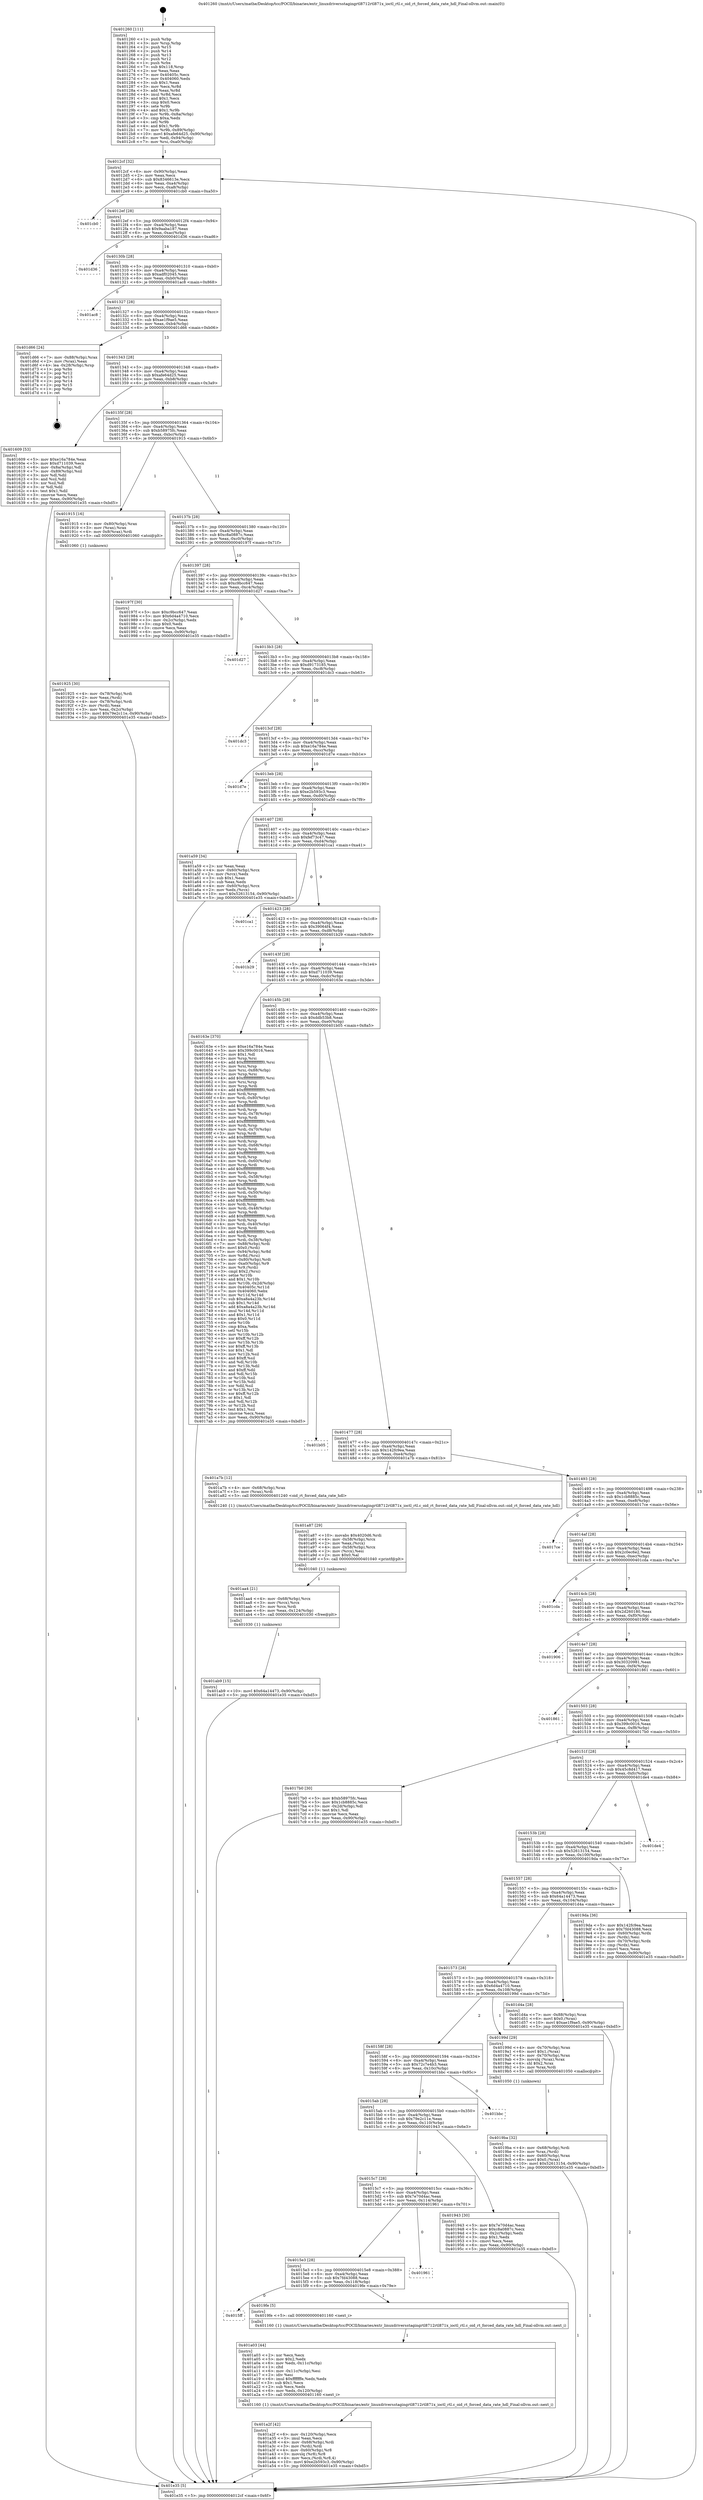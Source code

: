 digraph "0x401260" {
  label = "0x401260 (/mnt/c/Users/mathe/Desktop/tcc/POCII/binaries/extr_linuxdriversstagingrtl8712rtl871x_ioctl_rtl.c_oid_rt_forced_data_rate_hdl_Final-ollvm.out::main(0))"
  labelloc = "t"
  node[shape=record]

  Entry [label="",width=0.3,height=0.3,shape=circle,fillcolor=black,style=filled]
  "0x4012cf" [label="{
     0x4012cf [32]\l
     | [instrs]\l
     &nbsp;&nbsp;0x4012cf \<+6\>: mov -0x90(%rbp),%eax\l
     &nbsp;&nbsp;0x4012d5 \<+2\>: mov %eax,%ecx\l
     &nbsp;&nbsp;0x4012d7 \<+6\>: sub $0x8346613e,%ecx\l
     &nbsp;&nbsp;0x4012dd \<+6\>: mov %eax,-0xa4(%rbp)\l
     &nbsp;&nbsp;0x4012e3 \<+6\>: mov %ecx,-0xa8(%rbp)\l
     &nbsp;&nbsp;0x4012e9 \<+6\>: je 0000000000401cb0 \<main+0xa50\>\l
  }"]
  "0x401cb0" [label="{
     0x401cb0\l
  }", style=dashed]
  "0x4012ef" [label="{
     0x4012ef [28]\l
     | [instrs]\l
     &nbsp;&nbsp;0x4012ef \<+5\>: jmp 00000000004012f4 \<main+0x94\>\l
     &nbsp;&nbsp;0x4012f4 \<+6\>: mov -0xa4(%rbp),%eax\l
     &nbsp;&nbsp;0x4012fa \<+5\>: sub $0x9aaba187,%eax\l
     &nbsp;&nbsp;0x4012ff \<+6\>: mov %eax,-0xac(%rbp)\l
     &nbsp;&nbsp;0x401305 \<+6\>: je 0000000000401d36 \<main+0xad6\>\l
  }"]
  Exit [label="",width=0.3,height=0.3,shape=circle,fillcolor=black,style=filled,peripheries=2]
  "0x401d36" [label="{
     0x401d36\l
  }", style=dashed]
  "0x40130b" [label="{
     0x40130b [28]\l
     | [instrs]\l
     &nbsp;&nbsp;0x40130b \<+5\>: jmp 0000000000401310 \<main+0xb0\>\l
     &nbsp;&nbsp;0x401310 \<+6\>: mov -0xa4(%rbp),%eax\l
     &nbsp;&nbsp;0x401316 \<+5\>: sub $0xadf02045,%eax\l
     &nbsp;&nbsp;0x40131b \<+6\>: mov %eax,-0xb0(%rbp)\l
     &nbsp;&nbsp;0x401321 \<+6\>: je 0000000000401ac8 \<main+0x868\>\l
  }"]
  "0x401ab9" [label="{
     0x401ab9 [15]\l
     | [instrs]\l
     &nbsp;&nbsp;0x401ab9 \<+10\>: movl $0x64a14473,-0x90(%rbp)\l
     &nbsp;&nbsp;0x401ac3 \<+5\>: jmp 0000000000401e35 \<main+0xbd5\>\l
  }"]
  "0x401ac8" [label="{
     0x401ac8\l
  }", style=dashed]
  "0x401327" [label="{
     0x401327 [28]\l
     | [instrs]\l
     &nbsp;&nbsp;0x401327 \<+5\>: jmp 000000000040132c \<main+0xcc\>\l
     &nbsp;&nbsp;0x40132c \<+6\>: mov -0xa4(%rbp),%eax\l
     &nbsp;&nbsp;0x401332 \<+5\>: sub $0xae1f9ae5,%eax\l
     &nbsp;&nbsp;0x401337 \<+6\>: mov %eax,-0xb4(%rbp)\l
     &nbsp;&nbsp;0x40133d \<+6\>: je 0000000000401d66 \<main+0xb06\>\l
  }"]
  "0x401aa4" [label="{
     0x401aa4 [21]\l
     | [instrs]\l
     &nbsp;&nbsp;0x401aa4 \<+4\>: mov -0x68(%rbp),%rcx\l
     &nbsp;&nbsp;0x401aa8 \<+3\>: mov (%rcx),%rcx\l
     &nbsp;&nbsp;0x401aab \<+3\>: mov %rcx,%rdi\l
     &nbsp;&nbsp;0x401aae \<+6\>: mov %eax,-0x124(%rbp)\l
     &nbsp;&nbsp;0x401ab4 \<+5\>: call 0000000000401030 \<free@plt\>\l
     | [calls]\l
     &nbsp;&nbsp;0x401030 \{1\} (unknown)\l
  }"]
  "0x401d66" [label="{
     0x401d66 [24]\l
     | [instrs]\l
     &nbsp;&nbsp;0x401d66 \<+7\>: mov -0x88(%rbp),%rax\l
     &nbsp;&nbsp;0x401d6d \<+2\>: mov (%rax),%eax\l
     &nbsp;&nbsp;0x401d6f \<+4\>: lea -0x28(%rbp),%rsp\l
     &nbsp;&nbsp;0x401d73 \<+1\>: pop %rbx\l
     &nbsp;&nbsp;0x401d74 \<+2\>: pop %r12\l
     &nbsp;&nbsp;0x401d76 \<+2\>: pop %r13\l
     &nbsp;&nbsp;0x401d78 \<+2\>: pop %r14\l
     &nbsp;&nbsp;0x401d7a \<+2\>: pop %r15\l
     &nbsp;&nbsp;0x401d7c \<+1\>: pop %rbp\l
     &nbsp;&nbsp;0x401d7d \<+1\>: ret\l
  }"]
  "0x401343" [label="{
     0x401343 [28]\l
     | [instrs]\l
     &nbsp;&nbsp;0x401343 \<+5\>: jmp 0000000000401348 \<main+0xe8\>\l
     &nbsp;&nbsp;0x401348 \<+6\>: mov -0xa4(%rbp),%eax\l
     &nbsp;&nbsp;0x40134e \<+5\>: sub $0xafe64d25,%eax\l
     &nbsp;&nbsp;0x401353 \<+6\>: mov %eax,-0xb8(%rbp)\l
     &nbsp;&nbsp;0x401359 \<+6\>: je 0000000000401609 \<main+0x3a9\>\l
  }"]
  "0x401a87" [label="{
     0x401a87 [29]\l
     | [instrs]\l
     &nbsp;&nbsp;0x401a87 \<+10\>: movabs $0x4020d6,%rdi\l
     &nbsp;&nbsp;0x401a91 \<+4\>: mov -0x58(%rbp),%rcx\l
     &nbsp;&nbsp;0x401a95 \<+2\>: mov %eax,(%rcx)\l
     &nbsp;&nbsp;0x401a97 \<+4\>: mov -0x58(%rbp),%rcx\l
     &nbsp;&nbsp;0x401a9b \<+2\>: mov (%rcx),%esi\l
     &nbsp;&nbsp;0x401a9d \<+2\>: mov $0x0,%al\l
     &nbsp;&nbsp;0x401a9f \<+5\>: call 0000000000401040 \<printf@plt\>\l
     | [calls]\l
     &nbsp;&nbsp;0x401040 \{1\} (unknown)\l
  }"]
  "0x401609" [label="{
     0x401609 [53]\l
     | [instrs]\l
     &nbsp;&nbsp;0x401609 \<+5\>: mov $0xe16a784e,%eax\l
     &nbsp;&nbsp;0x40160e \<+5\>: mov $0xd711039,%ecx\l
     &nbsp;&nbsp;0x401613 \<+6\>: mov -0x8a(%rbp),%dl\l
     &nbsp;&nbsp;0x401619 \<+7\>: mov -0x89(%rbp),%sil\l
     &nbsp;&nbsp;0x401620 \<+3\>: mov %dl,%dil\l
     &nbsp;&nbsp;0x401623 \<+3\>: and %sil,%dil\l
     &nbsp;&nbsp;0x401626 \<+3\>: xor %sil,%dl\l
     &nbsp;&nbsp;0x401629 \<+3\>: or %dl,%dil\l
     &nbsp;&nbsp;0x40162c \<+4\>: test $0x1,%dil\l
     &nbsp;&nbsp;0x401630 \<+3\>: cmovne %ecx,%eax\l
     &nbsp;&nbsp;0x401633 \<+6\>: mov %eax,-0x90(%rbp)\l
     &nbsp;&nbsp;0x401639 \<+5\>: jmp 0000000000401e35 \<main+0xbd5\>\l
  }"]
  "0x40135f" [label="{
     0x40135f [28]\l
     | [instrs]\l
     &nbsp;&nbsp;0x40135f \<+5\>: jmp 0000000000401364 \<main+0x104\>\l
     &nbsp;&nbsp;0x401364 \<+6\>: mov -0xa4(%rbp),%eax\l
     &nbsp;&nbsp;0x40136a \<+5\>: sub $0xb58975fc,%eax\l
     &nbsp;&nbsp;0x40136f \<+6\>: mov %eax,-0xbc(%rbp)\l
     &nbsp;&nbsp;0x401375 \<+6\>: je 0000000000401915 \<main+0x6b5\>\l
  }"]
  "0x401e35" [label="{
     0x401e35 [5]\l
     | [instrs]\l
     &nbsp;&nbsp;0x401e35 \<+5\>: jmp 00000000004012cf \<main+0x6f\>\l
  }"]
  "0x401260" [label="{
     0x401260 [111]\l
     | [instrs]\l
     &nbsp;&nbsp;0x401260 \<+1\>: push %rbp\l
     &nbsp;&nbsp;0x401261 \<+3\>: mov %rsp,%rbp\l
     &nbsp;&nbsp;0x401264 \<+2\>: push %r15\l
     &nbsp;&nbsp;0x401266 \<+2\>: push %r14\l
     &nbsp;&nbsp;0x401268 \<+2\>: push %r13\l
     &nbsp;&nbsp;0x40126a \<+2\>: push %r12\l
     &nbsp;&nbsp;0x40126c \<+1\>: push %rbx\l
     &nbsp;&nbsp;0x40126d \<+7\>: sub $0x118,%rsp\l
     &nbsp;&nbsp;0x401274 \<+2\>: xor %eax,%eax\l
     &nbsp;&nbsp;0x401276 \<+7\>: mov 0x40405c,%ecx\l
     &nbsp;&nbsp;0x40127d \<+7\>: mov 0x404060,%edx\l
     &nbsp;&nbsp;0x401284 \<+3\>: sub $0x1,%eax\l
     &nbsp;&nbsp;0x401287 \<+3\>: mov %ecx,%r8d\l
     &nbsp;&nbsp;0x40128a \<+3\>: add %eax,%r8d\l
     &nbsp;&nbsp;0x40128d \<+4\>: imul %r8d,%ecx\l
     &nbsp;&nbsp;0x401291 \<+3\>: and $0x1,%ecx\l
     &nbsp;&nbsp;0x401294 \<+3\>: cmp $0x0,%ecx\l
     &nbsp;&nbsp;0x401297 \<+4\>: sete %r9b\l
     &nbsp;&nbsp;0x40129b \<+4\>: and $0x1,%r9b\l
     &nbsp;&nbsp;0x40129f \<+7\>: mov %r9b,-0x8a(%rbp)\l
     &nbsp;&nbsp;0x4012a6 \<+3\>: cmp $0xa,%edx\l
     &nbsp;&nbsp;0x4012a9 \<+4\>: setl %r9b\l
     &nbsp;&nbsp;0x4012ad \<+4\>: and $0x1,%r9b\l
     &nbsp;&nbsp;0x4012b1 \<+7\>: mov %r9b,-0x89(%rbp)\l
     &nbsp;&nbsp;0x4012b8 \<+10\>: movl $0xafe64d25,-0x90(%rbp)\l
     &nbsp;&nbsp;0x4012c2 \<+6\>: mov %edi,-0x94(%rbp)\l
     &nbsp;&nbsp;0x4012c8 \<+7\>: mov %rsi,-0xa0(%rbp)\l
  }"]
  "0x401a2f" [label="{
     0x401a2f [42]\l
     | [instrs]\l
     &nbsp;&nbsp;0x401a2f \<+6\>: mov -0x120(%rbp),%ecx\l
     &nbsp;&nbsp;0x401a35 \<+3\>: imul %eax,%ecx\l
     &nbsp;&nbsp;0x401a38 \<+4\>: mov -0x68(%rbp),%rdi\l
     &nbsp;&nbsp;0x401a3c \<+3\>: mov (%rdi),%rdi\l
     &nbsp;&nbsp;0x401a3f \<+4\>: mov -0x60(%rbp),%r8\l
     &nbsp;&nbsp;0x401a43 \<+3\>: movslq (%r8),%r8\l
     &nbsp;&nbsp;0x401a46 \<+4\>: mov %ecx,(%rdi,%r8,4)\l
     &nbsp;&nbsp;0x401a4a \<+10\>: movl $0xe2b593c3,-0x90(%rbp)\l
     &nbsp;&nbsp;0x401a54 \<+5\>: jmp 0000000000401e35 \<main+0xbd5\>\l
  }"]
  "0x401915" [label="{
     0x401915 [16]\l
     | [instrs]\l
     &nbsp;&nbsp;0x401915 \<+4\>: mov -0x80(%rbp),%rax\l
     &nbsp;&nbsp;0x401919 \<+3\>: mov (%rax),%rax\l
     &nbsp;&nbsp;0x40191c \<+4\>: mov 0x8(%rax),%rdi\l
     &nbsp;&nbsp;0x401920 \<+5\>: call 0000000000401060 \<atoi@plt\>\l
     | [calls]\l
     &nbsp;&nbsp;0x401060 \{1\} (unknown)\l
  }"]
  "0x40137b" [label="{
     0x40137b [28]\l
     | [instrs]\l
     &nbsp;&nbsp;0x40137b \<+5\>: jmp 0000000000401380 \<main+0x120\>\l
     &nbsp;&nbsp;0x401380 \<+6\>: mov -0xa4(%rbp),%eax\l
     &nbsp;&nbsp;0x401386 \<+5\>: sub $0xc8a0887c,%eax\l
     &nbsp;&nbsp;0x40138b \<+6\>: mov %eax,-0xc0(%rbp)\l
     &nbsp;&nbsp;0x401391 \<+6\>: je 000000000040197f \<main+0x71f\>\l
  }"]
  "0x401a03" [label="{
     0x401a03 [44]\l
     | [instrs]\l
     &nbsp;&nbsp;0x401a03 \<+2\>: xor %ecx,%ecx\l
     &nbsp;&nbsp;0x401a05 \<+5\>: mov $0x2,%edx\l
     &nbsp;&nbsp;0x401a0a \<+6\>: mov %edx,-0x11c(%rbp)\l
     &nbsp;&nbsp;0x401a10 \<+1\>: cltd\l
     &nbsp;&nbsp;0x401a11 \<+6\>: mov -0x11c(%rbp),%esi\l
     &nbsp;&nbsp;0x401a17 \<+2\>: idiv %esi\l
     &nbsp;&nbsp;0x401a19 \<+6\>: imul $0xfffffffe,%edx,%edx\l
     &nbsp;&nbsp;0x401a1f \<+3\>: sub $0x1,%ecx\l
     &nbsp;&nbsp;0x401a22 \<+2\>: sub %ecx,%edx\l
     &nbsp;&nbsp;0x401a24 \<+6\>: mov %edx,-0x120(%rbp)\l
     &nbsp;&nbsp;0x401a2a \<+5\>: call 0000000000401160 \<next_i\>\l
     | [calls]\l
     &nbsp;&nbsp;0x401160 \{1\} (/mnt/c/Users/mathe/Desktop/tcc/POCII/binaries/extr_linuxdriversstagingrtl8712rtl871x_ioctl_rtl.c_oid_rt_forced_data_rate_hdl_Final-ollvm.out::next_i)\l
  }"]
  "0x40197f" [label="{
     0x40197f [30]\l
     | [instrs]\l
     &nbsp;&nbsp;0x40197f \<+5\>: mov $0xc9bcc647,%eax\l
     &nbsp;&nbsp;0x401984 \<+5\>: mov $0x6d4a4710,%ecx\l
     &nbsp;&nbsp;0x401989 \<+3\>: mov -0x2c(%rbp),%edx\l
     &nbsp;&nbsp;0x40198c \<+3\>: cmp $0x0,%edx\l
     &nbsp;&nbsp;0x40198f \<+3\>: cmove %ecx,%eax\l
     &nbsp;&nbsp;0x401992 \<+6\>: mov %eax,-0x90(%rbp)\l
     &nbsp;&nbsp;0x401998 \<+5\>: jmp 0000000000401e35 \<main+0xbd5\>\l
  }"]
  "0x401397" [label="{
     0x401397 [28]\l
     | [instrs]\l
     &nbsp;&nbsp;0x401397 \<+5\>: jmp 000000000040139c \<main+0x13c\>\l
     &nbsp;&nbsp;0x40139c \<+6\>: mov -0xa4(%rbp),%eax\l
     &nbsp;&nbsp;0x4013a2 \<+5\>: sub $0xc9bcc647,%eax\l
     &nbsp;&nbsp;0x4013a7 \<+6\>: mov %eax,-0xc4(%rbp)\l
     &nbsp;&nbsp;0x4013ad \<+6\>: je 0000000000401d27 \<main+0xac7\>\l
  }"]
  "0x4015ff" [label="{
     0x4015ff\l
  }", style=dashed]
  "0x401d27" [label="{
     0x401d27\l
  }", style=dashed]
  "0x4013b3" [label="{
     0x4013b3 [28]\l
     | [instrs]\l
     &nbsp;&nbsp;0x4013b3 \<+5\>: jmp 00000000004013b8 \<main+0x158\>\l
     &nbsp;&nbsp;0x4013b8 \<+6\>: mov -0xa4(%rbp),%eax\l
     &nbsp;&nbsp;0x4013be \<+5\>: sub $0xd9173185,%eax\l
     &nbsp;&nbsp;0x4013c3 \<+6\>: mov %eax,-0xc8(%rbp)\l
     &nbsp;&nbsp;0x4013c9 \<+6\>: je 0000000000401dc3 \<main+0xb63\>\l
  }"]
  "0x4019fe" [label="{
     0x4019fe [5]\l
     | [instrs]\l
     &nbsp;&nbsp;0x4019fe \<+5\>: call 0000000000401160 \<next_i\>\l
     | [calls]\l
     &nbsp;&nbsp;0x401160 \{1\} (/mnt/c/Users/mathe/Desktop/tcc/POCII/binaries/extr_linuxdriversstagingrtl8712rtl871x_ioctl_rtl.c_oid_rt_forced_data_rate_hdl_Final-ollvm.out::next_i)\l
  }"]
  "0x401dc3" [label="{
     0x401dc3\l
  }", style=dashed]
  "0x4013cf" [label="{
     0x4013cf [28]\l
     | [instrs]\l
     &nbsp;&nbsp;0x4013cf \<+5\>: jmp 00000000004013d4 \<main+0x174\>\l
     &nbsp;&nbsp;0x4013d4 \<+6\>: mov -0xa4(%rbp),%eax\l
     &nbsp;&nbsp;0x4013da \<+5\>: sub $0xe16a784e,%eax\l
     &nbsp;&nbsp;0x4013df \<+6\>: mov %eax,-0xcc(%rbp)\l
     &nbsp;&nbsp;0x4013e5 \<+6\>: je 0000000000401d7e \<main+0xb1e\>\l
  }"]
  "0x4015e3" [label="{
     0x4015e3 [28]\l
     | [instrs]\l
     &nbsp;&nbsp;0x4015e3 \<+5\>: jmp 00000000004015e8 \<main+0x388\>\l
     &nbsp;&nbsp;0x4015e8 \<+6\>: mov -0xa4(%rbp),%eax\l
     &nbsp;&nbsp;0x4015ee \<+5\>: sub $0x7fd43088,%eax\l
     &nbsp;&nbsp;0x4015f3 \<+6\>: mov %eax,-0x118(%rbp)\l
     &nbsp;&nbsp;0x4015f9 \<+6\>: je 00000000004019fe \<main+0x79e\>\l
  }"]
  "0x401d7e" [label="{
     0x401d7e\l
  }", style=dashed]
  "0x4013eb" [label="{
     0x4013eb [28]\l
     | [instrs]\l
     &nbsp;&nbsp;0x4013eb \<+5\>: jmp 00000000004013f0 \<main+0x190\>\l
     &nbsp;&nbsp;0x4013f0 \<+6\>: mov -0xa4(%rbp),%eax\l
     &nbsp;&nbsp;0x4013f6 \<+5\>: sub $0xe2b593c3,%eax\l
     &nbsp;&nbsp;0x4013fb \<+6\>: mov %eax,-0xd0(%rbp)\l
     &nbsp;&nbsp;0x401401 \<+6\>: je 0000000000401a59 \<main+0x7f9\>\l
  }"]
  "0x401961" [label="{
     0x401961\l
  }", style=dashed]
  "0x401a59" [label="{
     0x401a59 [34]\l
     | [instrs]\l
     &nbsp;&nbsp;0x401a59 \<+2\>: xor %eax,%eax\l
     &nbsp;&nbsp;0x401a5b \<+4\>: mov -0x60(%rbp),%rcx\l
     &nbsp;&nbsp;0x401a5f \<+2\>: mov (%rcx),%edx\l
     &nbsp;&nbsp;0x401a61 \<+3\>: sub $0x1,%eax\l
     &nbsp;&nbsp;0x401a64 \<+2\>: sub %eax,%edx\l
     &nbsp;&nbsp;0x401a66 \<+4\>: mov -0x60(%rbp),%rcx\l
     &nbsp;&nbsp;0x401a6a \<+2\>: mov %edx,(%rcx)\l
     &nbsp;&nbsp;0x401a6c \<+10\>: movl $0x52613154,-0x90(%rbp)\l
     &nbsp;&nbsp;0x401a76 \<+5\>: jmp 0000000000401e35 \<main+0xbd5\>\l
  }"]
  "0x401407" [label="{
     0x401407 [28]\l
     | [instrs]\l
     &nbsp;&nbsp;0x401407 \<+5\>: jmp 000000000040140c \<main+0x1ac\>\l
     &nbsp;&nbsp;0x40140c \<+6\>: mov -0xa4(%rbp),%eax\l
     &nbsp;&nbsp;0x401412 \<+5\>: sub $0xfef73c47,%eax\l
     &nbsp;&nbsp;0x401417 \<+6\>: mov %eax,-0xd4(%rbp)\l
     &nbsp;&nbsp;0x40141d \<+6\>: je 0000000000401ca1 \<main+0xa41\>\l
  }"]
  "0x4019ba" [label="{
     0x4019ba [32]\l
     | [instrs]\l
     &nbsp;&nbsp;0x4019ba \<+4\>: mov -0x68(%rbp),%rdi\l
     &nbsp;&nbsp;0x4019be \<+3\>: mov %rax,(%rdi)\l
     &nbsp;&nbsp;0x4019c1 \<+4\>: mov -0x60(%rbp),%rax\l
     &nbsp;&nbsp;0x4019c5 \<+6\>: movl $0x0,(%rax)\l
     &nbsp;&nbsp;0x4019cb \<+10\>: movl $0x52613154,-0x90(%rbp)\l
     &nbsp;&nbsp;0x4019d5 \<+5\>: jmp 0000000000401e35 \<main+0xbd5\>\l
  }"]
  "0x401ca1" [label="{
     0x401ca1\l
  }", style=dashed]
  "0x401423" [label="{
     0x401423 [28]\l
     | [instrs]\l
     &nbsp;&nbsp;0x401423 \<+5\>: jmp 0000000000401428 \<main+0x1c8\>\l
     &nbsp;&nbsp;0x401428 \<+6\>: mov -0xa4(%rbp),%eax\l
     &nbsp;&nbsp;0x40142e \<+5\>: sub $0x39064f4,%eax\l
     &nbsp;&nbsp;0x401433 \<+6\>: mov %eax,-0xd8(%rbp)\l
     &nbsp;&nbsp;0x401439 \<+6\>: je 0000000000401b29 \<main+0x8c9\>\l
  }"]
  "0x4015c7" [label="{
     0x4015c7 [28]\l
     | [instrs]\l
     &nbsp;&nbsp;0x4015c7 \<+5\>: jmp 00000000004015cc \<main+0x36c\>\l
     &nbsp;&nbsp;0x4015cc \<+6\>: mov -0xa4(%rbp),%eax\l
     &nbsp;&nbsp;0x4015d2 \<+5\>: sub $0x7e70d4ac,%eax\l
     &nbsp;&nbsp;0x4015d7 \<+6\>: mov %eax,-0x114(%rbp)\l
     &nbsp;&nbsp;0x4015dd \<+6\>: je 0000000000401961 \<main+0x701\>\l
  }"]
  "0x401b29" [label="{
     0x401b29\l
  }", style=dashed]
  "0x40143f" [label="{
     0x40143f [28]\l
     | [instrs]\l
     &nbsp;&nbsp;0x40143f \<+5\>: jmp 0000000000401444 \<main+0x1e4\>\l
     &nbsp;&nbsp;0x401444 \<+6\>: mov -0xa4(%rbp),%eax\l
     &nbsp;&nbsp;0x40144a \<+5\>: sub $0xd711039,%eax\l
     &nbsp;&nbsp;0x40144f \<+6\>: mov %eax,-0xdc(%rbp)\l
     &nbsp;&nbsp;0x401455 \<+6\>: je 000000000040163e \<main+0x3de\>\l
  }"]
  "0x401943" [label="{
     0x401943 [30]\l
     | [instrs]\l
     &nbsp;&nbsp;0x401943 \<+5\>: mov $0x7e70d4ac,%eax\l
     &nbsp;&nbsp;0x401948 \<+5\>: mov $0xc8a0887c,%ecx\l
     &nbsp;&nbsp;0x40194d \<+3\>: mov -0x2c(%rbp),%edx\l
     &nbsp;&nbsp;0x401950 \<+3\>: cmp $0x1,%edx\l
     &nbsp;&nbsp;0x401953 \<+3\>: cmovl %ecx,%eax\l
     &nbsp;&nbsp;0x401956 \<+6\>: mov %eax,-0x90(%rbp)\l
     &nbsp;&nbsp;0x40195c \<+5\>: jmp 0000000000401e35 \<main+0xbd5\>\l
  }"]
  "0x40163e" [label="{
     0x40163e [370]\l
     | [instrs]\l
     &nbsp;&nbsp;0x40163e \<+5\>: mov $0xe16a784e,%eax\l
     &nbsp;&nbsp;0x401643 \<+5\>: mov $0x399c0016,%ecx\l
     &nbsp;&nbsp;0x401648 \<+2\>: mov $0x1,%dl\l
     &nbsp;&nbsp;0x40164a \<+3\>: mov %rsp,%rsi\l
     &nbsp;&nbsp;0x40164d \<+4\>: add $0xfffffffffffffff0,%rsi\l
     &nbsp;&nbsp;0x401651 \<+3\>: mov %rsi,%rsp\l
     &nbsp;&nbsp;0x401654 \<+7\>: mov %rsi,-0x88(%rbp)\l
     &nbsp;&nbsp;0x40165b \<+3\>: mov %rsp,%rsi\l
     &nbsp;&nbsp;0x40165e \<+4\>: add $0xfffffffffffffff0,%rsi\l
     &nbsp;&nbsp;0x401662 \<+3\>: mov %rsi,%rsp\l
     &nbsp;&nbsp;0x401665 \<+3\>: mov %rsp,%rdi\l
     &nbsp;&nbsp;0x401668 \<+4\>: add $0xfffffffffffffff0,%rdi\l
     &nbsp;&nbsp;0x40166c \<+3\>: mov %rdi,%rsp\l
     &nbsp;&nbsp;0x40166f \<+4\>: mov %rdi,-0x80(%rbp)\l
     &nbsp;&nbsp;0x401673 \<+3\>: mov %rsp,%rdi\l
     &nbsp;&nbsp;0x401676 \<+4\>: add $0xfffffffffffffff0,%rdi\l
     &nbsp;&nbsp;0x40167a \<+3\>: mov %rdi,%rsp\l
     &nbsp;&nbsp;0x40167d \<+4\>: mov %rdi,-0x78(%rbp)\l
     &nbsp;&nbsp;0x401681 \<+3\>: mov %rsp,%rdi\l
     &nbsp;&nbsp;0x401684 \<+4\>: add $0xfffffffffffffff0,%rdi\l
     &nbsp;&nbsp;0x401688 \<+3\>: mov %rdi,%rsp\l
     &nbsp;&nbsp;0x40168b \<+4\>: mov %rdi,-0x70(%rbp)\l
     &nbsp;&nbsp;0x40168f \<+3\>: mov %rsp,%rdi\l
     &nbsp;&nbsp;0x401692 \<+4\>: add $0xfffffffffffffff0,%rdi\l
     &nbsp;&nbsp;0x401696 \<+3\>: mov %rdi,%rsp\l
     &nbsp;&nbsp;0x401699 \<+4\>: mov %rdi,-0x68(%rbp)\l
     &nbsp;&nbsp;0x40169d \<+3\>: mov %rsp,%rdi\l
     &nbsp;&nbsp;0x4016a0 \<+4\>: add $0xfffffffffffffff0,%rdi\l
     &nbsp;&nbsp;0x4016a4 \<+3\>: mov %rdi,%rsp\l
     &nbsp;&nbsp;0x4016a7 \<+4\>: mov %rdi,-0x60(%rbp)\l
     &nbsp;&nbsp;0x4016ab \<+3\>: mov %rsp,%rdi\l
     &nbsp;&nbsp;0x4016ae \<+4\>: add $0xfffffffffffffff0,%rdi\l
     &nbsp;&nbsp;0x4016b2 \<+3\>: mov %rdi,%rsp\l
     &nbsp;&nbsp;0x4016b5 \<+4\>: mov %rdi,-0x58(%rbp)\l
     &nbsp;&nbsp;0x4016b9 \<+3\>: mov %rsp,%rdi\l
     &nbsp;&nbsp;0x4016bc \<+4\>: add $0xfffffffffffffff0,%rdi\l
     &nbsp;&nbsp;0x4016c0 \<+3\>: mov %rdi,%rsp\l
     &nbsp;&nbsp;0x4016c3 \<+4\>: mov %rdi,-0x50(%rbp)\l
     &nbsp;&nbsp;0x4016c7 \<+3\>: mov %rsp,%rdi\l
     &nbsp;&nbsp;0x4016ca \<+4\>: add $0xfffffffffffffff0,%rdi\l
     &nbsp;&nbsp;0x4016ce \<+3\>: mov %rdi,%rsp\l
     &nbsp;&nbsp;0x4016d1 \<+4\>: mov %rdi,-0x48(%rbp)\l
     &nbsp;&nbsp;0x4016d5 \<+3\>: mov %rsp,%rdi\l
     &nbsp;&nbsp;0x4016d8 \<+4\>: add $0xfffffffffffffff0,%rdi\l
     &nbsp;&nbsp;0x4016dc \<+3\>: mov %rdi,%rsp\l
     &nbsp;&nbsp;0x4016df \<+4\>: mov %rdi,-0x40(%rbp)\l
     &nbsp;&nbsp;0x4016e3 \<+3\>: mov %rsp,%rdi\l
     &nbsp;&nbsp;0x4016e6 \<+4\>: add $0xfffffffffffffff0,%rdi\l
     &nbsp;&nbsp;0x4016ea \<+3\>: mov %rdi,%rsp\l
     &nbsp;&nbsp;0x4016ed \<+4\>: mov %rdi,-0x38(%rbp)\l
     &nbsp;&nbsp;0x4016f1 \<+7\>: mov -0x88(%rbp),%rdi\l
     &nbsp;&nbsp;0x4016f8 \<+6\>: movl $0x0,(%rdi)\l
     &nbsp;&nbsp;0x4016fe \<+7\>: mov -0x94(%rbp),%r8d\l
     &nbsp;&nbsp;0x401705 \<+3\>: mov %r8d,(%rsi)\l
     &nbsp;&nbsp;0x401708 \<+4\>: mov -0x80(%rbp),%rdi\l
     &nbsp;&nbsp;0x40170c \<+7\>: mov -0xa0(%rbp),%r9\l
     &nbsp;&nbsp;0x401713 \<+3\>: mov %r9,(%rdi)\l
     &nbsp;&nbsp;0x401716 \<+3\>: cmpl $0x2,(%rsi)\l
     &nbsp;&nbsp;0x401719 \<+4\>: setne %r10b\l
     &nbsp;&nbsp;0x40171d \<+4\>: and $0x1,%r10b\l
     &nbsp;&nbsp;0x401721 \<+4\>: mov %r10b,-0x2d(%rbp)\l
     &nbsp;&nbsp;0x401725 \<+8\>: mov 0x40405c,%r11d\l
     &nbsp;&nbsp;0x40172d \<+7\>: mov 0x404060,%ebx\l
     &nbsp;&nbsp;0x401734 \<+3\>: mov %r11d,%r14d\l
     &nbsp;&nbsp;0x401737 \<+7\>: sub $0xa8a4a23b,%r14d\l
     &nbsp;&nbsp;0x40173e \<+4\>: sub $0x1,%r14d\l
     &nbsp;&nbsp;0x401742 \<+7\>: add $0xa8a4a23b,%r14d\l
     &nbsp;&nbsp;0x401749 \<+4\>: imul %r14d,%r11d\l
     &nbsp;&nbsp;0x40174d \<+4\>: and $0x1,%r11d\l
     &nbsp;&nbsp;0x401751 \<+4\>: cmp $0x0,%r11d\l
     &nbsp;&nbsp;0x401755 \<+4\>: sete %r10b\l
     &nbsp;&nbsp;0x401759 \<+3\>: cmp $0xa,%ebx\l
     &nbsp;&nbsp;0x40175c \<+4\>: setl %r15b\l
     &nbsp;&nbsp;0x401760 \<+3\>: mov %r10b,%r12b\l
     &nbsp;&nbsp;0x401763 \<+4\>: xor $0xff,%r12b\l
     &nbsp;&nbsp;0x401767 \<+3\>: mov %r15b,%r13b\l
     &nbsp;&nbsp;0x40176a \<+4\>: xor $0xff,%r13b\l
     &nbsp;&nbsp;0x40176e \<+3\>: xor $0x1,%dl\l
     &nbsp;&nbsp;0x401771 \<+3\>: mov %r12b,%sil\l
     &nbsp;&nbsp;0x401774 \<+4\>: and $0xff,%sil\l
     &nbsp;&nbsp;0x401778 \<+3\>: and %dl,%r10b\l
     &nbsp;&nbsp;0x40177b \<+3\>: mov %r13b,%dil\l
     &nbsp;&nbsp;0x40177e \<+4\>: and $0xff,%dil\l
     &nbsp;&nbsp;0x401782 \<+3\>: and %dl,%r15b\l
     &nbsp;&nbsp;0x401785 \<+3\>: or %r10b,%sil\l
     &nbsp;&nbsp;0x401788 \<+3\>: or %r15b,%dil\l
     &nbsp;&nbsp;0x40178b \<+3\>: xor %dil,%sil\l
     &nbsp;&nbsp;0x40178e \<+3\>: or %r13b,%r12b\l
     &nbsp;&nbsp;0x401791 \<+4\>: xor $0xff,%r12b\l
     &nbsp;&nbsp;0x401795 \<+3\>: or $0x1,%dl\l
     &nbsp;&nbsp;0x401798 \<+3\>: and %dl,%r12b\l
     &nbsp;&nbsp;0x40179b \<+3\>: or %r12b,%sil\l
     &nbsp;&nbsp;0x40179e \<+4\>: test $0x1,%sil\l
     &nbsp;&nbsp;0x4017a2 \<+3\>: cmovne %ecx,%eax\l
     &nbsp;&nbsp;0x4017a5 \<+6\>: mov %eax,-0x90(%rbp)\l
     &nbsp;&nbsp;0x4017ab \<+5\>: jmp 0000000000401e35 \<main+0xbd5\>\l
  }"]
  "0x40145b" [label="{
     0x40145b [28]\l
     | [instrs]\l
     &nbsp;&nbsp;0x40145b \<+5\>: jmp 0000000000401460 \<main+0x200\>\l
     &nbsp;&nbsp;0x401460 \<+6\>: mov -0xa4(%rbp),%eax\l
     &nbsp;&nbsp;0x401466 \<+5\>: sub $0xddb53b8,%eax\l
     &nbsp;&nbsp;0x40146b \<+6\>: mov %eax,-0xe0(%rbp)\l
     &nbsp;&nbsp;0x401471 \<+6\>: je 0000000000401b05 \<main+0x8a5\>\l
  }"]
  "0x4015ab" [label="{
     0x4015ab [28]\l
     | [instrs]\l
     &nbsp;&nbsp;0x4015ab \<+5\>: jmp 00000000004015b0 \<main+0x350\>\l
     &nbsp;&nbsp;0x4015b0 \<+6\>: mov -0xa4(%rbp),%eax\l
     &nbsp;&nbsp;0x4015b6 \<+5\>: sub $0x79e2c11e,%eax\l
     &nbsp;&nbsp;0x4015bb \<+6\>: mov %eax,-0x110(%rbp)\l
     &nbsp;&nbsp;0x4015c1 \<+6\>: je 0000000000401943 \<main+0x6e3\>\l
  }"]
  "0x401bbc" [label="{
     0x401bbc\l
  }", style=dashed]
  "0x401b05" [label="{
     0x401b05\l
  }", style=dashed]
  "0x401477" [label="{
     0x401477 [28]\l
     | [instrs]\l
     &nbsp;&nbsp;0x401477 \<+5\>: jmp 000000000040147c \<main+0x21c\>\l
     &nbsp;&nbsp;0x40147c \<+6\>: mov -0xa4(%rbp),%eax\l
     &nbsp;&nbsp;0x401482 \<+5\>: sub $0x142fc9ea,%eax\l
     &nbsp;&nbsp;0x401487 \<+6\>: mov %eax,-0xe4(%rbp)\l
     &nbsp;&nbsp;0x40148d \<+6\>: je 0000000000401a7b \<main+0x81b\>\l
  }"]
  "0x40158f" [label="{
     0x40158f [28]\l
     | [instrs]\l
     &nbsp;&nbsp;0x40158f \<+5\>: jmp 0000000000401594 \<main+0x334\>\l
     &nbsp;&nbsp;0x401594 \<+6\>: mov -0xa4(%rbp),%eax\l
     &nbsp;&nbsp;0x40159a \<+5\>: sub $0x72c7e4b3,%eax\l
     &nbsp;&nbsp;0x40159f \<+6\>: mov %eax,-0x10c(%rbp)\l
     &nbsp;&nbsp;0x4015a5 \<+6\>: je 0000000000401bbc \<main+0x95c\>\l
  }"]
  "0x401a7b" [label="{
     0x401a7b [12]\l
     | [instrs]\l
     &nbsp;&nbsp;0x401a7b \<+4\>: mov -0x68(%rbp),%rax\l
     &nbsp;&nbsp;0x401a7f \<+3\>: mov (%rax),%rdi\l
     &nbsp;&nbsp;0x401a82 \<+5\>: call 0000000000401240 \<oid_rt_forced_data_rate_hdl\>\l
     | [calls]\l
     &nbsp;&nbsp;0x401240 \{1\} (/mnt/c/Users/mathe/Desktop/tcc/POCII/binaries/extr_linuxdriversstagingrtl8712rtl871x_ioctl_rtl.c_oid_rt_forced_data_rate_hdl_Final-ollvm.out::oid_rt_forced_data_rate_hdl)\l
  }"]
  "0x401493" [label="{
     0x401493 [28]\l
     | [instrs]\l
     &nbsp;&nbsp;0x401493 \<+5\>: jmp 0000000000401498 \<main+0x238\>\l
     &nbsp;&nbsp;0x401498 \<+6\>: mov -0xa4(%rbp),%eax\l
     &nbsp;&nbsp;0x40149e \<+5\>: sub $0x1cb8885c,%eax\l
     &nbsp;&nbsp;0x4014a3 \<+6\>: mov %eax,-0xe8(%rbp)\l
     &nbsp;&nbsp;0x4014a9 \<+6\>: je 00000000004017ce \<main+0x56e\>\l
  }"]
  "0x40199d" [label="{
     0x40199d [29]\l
     | [instrs]\l
     &nbsp;&nbsp;0x40199d \<+4\>: mov -0x70(%rbp),%rax\l
     &nbsp;&nbsp;0x4019a1 \<+6\>: movl $0x1,(%rax)\l
     &nbsp;&nbsp;0x4019a7 \<+4\>: mov -0x70(%rbp),%rax\l
     &nbsp;&nbsp;0x4019ab \<+3\>: movslq (%rax),%rax\l
     &nbsp;&nbsp;0x4019ae \<+4\>: shl $0x2,%rax\l
     &nbsp;&nbsp;0x4019b2 \<+3\>: mov %rax,%rdi\l
     &nbsp;&nbsp;0x4019b5 \<+5\>: call 0000000000401050 \<malloc@plt\>\l
     | [calls]\l
     &nbsp;&nbsp;0x401050 \{1\} (unknown)\l
  }"]
  "0x4017ce" [label="{
     0x4017ce\l
  }", style=dashed]
  "0x4014af" [label="{
     0x4014af [28]\l
     | [instrs]\l
     &nbsp;&nbsp;0x4014af \<+5\>: jmp 00000000004014b4 \<main+0x254\>\l
     &nbsp;&nbsp;0x4014b4 \<+6\>: mov -0xa4(%rbp),%eax\l
     &nbsp;&nbsp;0x4014ba \<+5\>: sub $0x2c0ec6e2,%eax\l
     &nbsp;&nbsp;0x4014bf \<+6\>: mov %eax,-0xec(%rbp)\l
     &nbsp;&nbsp;0x4014c5 \<+6\>: je 0000000000401cda \<main+0xa7a\>\l
  }"]
  "0x401573" [label="{
     0x401573 [28]\l
     | [instrs]\l
     &nbsp;&nbsp;0x401573 \<+5\>: jmp 0000000000401578 \<main+0x318\>\l
     &nbsp;&nbsp;0x401578 \<+6\>: mov -0xa4(%rbp),%eax\l
     &nbsp;&nbsp;0x40157e \<+5\>: sub $0x6d4a4710,%eax\l
     &nbsp;&nbsp;0x401583 \<+6\>: mov %eax,-0x108(%rbp)\l
     &nbsp;&nbsp;0x401589 \<+6\>: je 000000000040199d \<main+0x73d\>\l
  }"]
  "0x401cda" [label="{
     0x401cda\l
  }", style=dashed]
  "0x4014cb" [label="{
     0x4014cb [28]\l
     | [instrs]\l
     &nbsp;&nbsp;0x4014cb \<+5\>: jmp 00000000004014d0 \<main+0x270\>\l
     &nbsp;&nbsp;0x4014d0 \<+6\>: mov -0xa4(%rbp),%eax\l
     &nbsp;&nbsp;0x4014d6 \<+5\>: sub $0x2d260180,%eax\l
     &nbsp;&nbsp;0x4014db \<+6\>: mov %eax,-0xf0(%rbp)\l
     &nbsp;&nbsp;0x4014e1 \<+6\>: je 0000000000401906 \<main+0x6a6\>\l
  }"]
  "0x401d4a" [label="{
     0x401d4a [28]\l
     | [instrs]\l
     &nbsp;&nbsp;0x401d4a \<+7\>: mov -0x88(%rbp),%rax\l
     &nbsp;&nbsp;0x401d51 \<+6\>: movl $0x0,(%rax)\l
     &nbsp;&nbsp;0x401d57 \<+10\>: movl $0xae1f9ae5,-0x90(%rbp)\l
     &nbsp;&nbsp;0x401d61 \<+5\>: jmp 0000000000401e35 \<main+0xbd5\>\l
  }"]
  "0x401906" [label="{
     0x401906\l
  }", style=dashed]
  "0x4014e7" [label="{
     0x4014e7 [28]\l
     | [instrs]\l
     &nbsp;&nbsp;0x4014e7 \<+5\>: jmp 00000000004014ec \<main+0x28c\>\l
     &nbsp;&nbsp;0x4014ec \<+6\>: mov -0xa4(%rbp),%eax\l
     &nbsp;&nbsp;0x4014f2 \<+5\>: sub $0x30320981,%eax\l
     &nbsp;&nbsp;0x4014f7 \<+6\>: mov %eax,-0xf4(%rbp)\l
     &nbsp;&nbsp;0x4014fd \<+6\>: je 0000000000401861 \<main+0x601\>\l
  }"]
  "0x401557" [label="{
     0x401557 [28]\l
     | [instrs]\l
     &nbsp;&nbsp;0x401557 \<+5\>: jmp 000000000040155c \<main+0x2fc\>\l
     &nbsp;&nbsp;0x40155c \<+6\>: mov -0xa4(%rbp),%eax\l
     &nbsp;&nbsp;0x401562 \<+5\>: sub $0x64a14473,%eax\l
     &nbsp;&nbsp;0x401567 \<+6\>: mov %eax,-0x104(%rbp)\l
     &nbsp;&nbsp;0x40156d \<+6\>: je 0000000000401d4a \<main+0xaea\>\l
  }"]
  "0x401861" [label="{
     0x401861\l
  }", style=dashed]
  "0x401503" [label="{
     0x401503 [28]\l
     | [instrs]\l
     &nbsp;&nbsp;0x401503 \<+5\>: jmp 0000000000401508 \<main+0x2a8\>\l
     &nbsp;&nbsp;0x401508 \<+6\>: mov -0xa4(%rbp),%eax\l
     &nbsp;&nbsp;0x40150e \<+5\>: sub $0x399c0016,%eax\l
     &nbsp;&nbsp;0x401513 \<+6\>: mov %eax,-0xf8(%rbp)\l
     &nbsp;&nbsp;0x401519 \<+6\>: je 00000000004017b0 \<main+0x550\>\l
  }"]
  "0x4019da" [label="{
     0x4019da [36]\l
     | [instrs]\l
     &nbsp;&nbsp;0x4019da \<+5\>: mov $0x142fc9ea,%eax\l
     &nbsp;&nbsp;0x4019df \<+5\>: mov $0x7fd43088,%ecx\l
     &nbsp;&nbsp;0x4019e4 \<+4\>: mov -0x60(%rbp),%rdx\l
     &nbsp;&nbsp;0x4019e8 \<+2\>: mov (%rdx),%esi\l
     &nbsp;&nbsp;0x4019ea \<+4\>: mov -0x70(%rbp),%rdx\l
     &nbsp;&nbsp;0x4019ee \<+2\>: cmp (%rdx),%esi\l
     &nbsp;&nbsp;0x4019f0 \<+3\>: cmovl %ecx,%eax\l
     &nbsp;&nbsp;0x4019f3 \<+6\>: mov %eax,-0x90(%rbp)\l
     &nbsp;&nbsp;0x4019f9 \<+5\>: jmp 0000000000401e35 \<main+0xbd5\>\l
  }"]
  "0x4017b0" [label="{
     0x4017b0 [30]\l
     | [instrs]\l
     &nbsp;&nbsp;0x4017b0 \<+5\>: mov $0xb58975fc,%eax\l
     &nbsp;&nbsp;0x4017b5 \<+5\>: mov $0x1cb8885c,%ecx\l
     &nbsp;&nbsp;0x4017ba \<+3\>: mov -0x2d(%rbp),%dl\l
     &nbsp;&nbsp;0x4017bd \<+3\>: test $0x1,%dl\l
     &nbsp;&nbsp;0x4017c0 \<+3\>: cmovne %ecx,%eax\l
     &nbsp;&nbsp;0x4017c3 \<+6\>: mov %eax,-0x90(%rbp)\l
     &nbsp;&nbsp;0x4017c9 \<+5\>: jmp 0000000000401e35 \<main+0xbd5\>\l
  }"]
  "0x40151f" [label="{
     0x40151f [28]\l
     | [instrs]\l
     &nbsp;&nbsp;0x40151f \<+5\>: jmp 0000000000401524 \<main+0x2c4\>\l
     &nbsp;&nbsp;0x401524 \<+6\>: mov -0xa4(%rbp),%eax\l
     &nbsp;&nbsp;0x40152a \<+5\>: sub $0x45c8d417,%eax\l
     &nbsp;&nbsp;0x40152f \<+6\>: mov %eax,-0xfc(%rbp)\l
     &nbsp;&nbsp;0x401535 \<+6\>: je 0000000000401de4 \<main+0xb84\>\l
  }"]
  "0x401925" [label="{
     0x401925 [30]\l
     | [instrs]\l
     &nbsp;&nbsp;0x401925 \<+4\>: mov -0x78(%rbp),%rdi\l
     &nbsp;&nbsp;0x401929 \<+2\>: mov %eax,(%rdi)\l
     &nbsp;&nbsp;0x40192b \<+4\>: mov -0x78(%rbp),%rdi\l
     &nbsp;&nbsp;0x40192f \<+2\>: mov (%rdi),%eax\l
     &nbsp;&nbsp;0x401931 \<+3\>: mov %eax,-0x2c(%rbp)\l
     &nbsp;&nbsp;0x401934 \<+10\>: movl $0x79e2c11e,-0x90(%rbp)\l
     &nbsp;&nbsp;0x40193e \<+5\>: jmp 0000000000401e35 \<main+0xbd5\>\l
  }"]
  "0x40153b" [label="{
     0x40153b [28]\l
     | [instrs]\l
     &nbsp;&nbsp;0x40153b \<+5\>: jmp 0000000000401540 \<main+0x2e0\>\l
     &nbsp;&nbsp;0x401540 \<+6\>: mov -0xa4(%rbp),%eax\l
     &nbsp;&nbsp;0x401546 \<+5\>: sub $0x52613154,%eax\l
     &nbsp;&nbsp;0x40154b \<+6\>: mov %eax,-0x100(%rbp)\l
     &nbsp;&nbsp;0x401551 \<+6\>: je 00000000004019da \<main+0x77a\>\l
  }"]
  "0x401de4" [label="{
     0x401de4\l
  }", style=dashed]
  Entry -> "0x401260" [label=" 1"]
  "0x4012cf" -> "0x401cb0" [label=" 0"]
  "0x4012cf" -> "0x4012ef" [label=" 14"]
  "0x401d66" -> Exit [label=" 1"]
  "0x4012ef" -> "0x401d36" [label=" 0"]
  "0x4012ef" -> "0x40130b" [label=" 14"]
  "0x401d4a" -> "0x401e35" [label=" 1"]
  "0x40130b" -> "0x401ac8" [label=" 0"]
  "0x40130b" -> "0x401327" [label=" 14"]
  "0x401ab9" -> "0x401e35" [label=" 1"]
  "0x401327" -> "0x401d66" [label=" 1"]
  "0x401327" -> "0x401343" [label=" 13"]
  "0x401aa4" -> "0x401ab9" [label=" 1"]
  "0x401343" -> "0x401609" [label=" 1"]
  "0x401343" -> "0x40135f" [label=" 12"]
  "0x401609" -> "0x401e35" [label=" 1"]
  "0x401260" -> "0x4012cf" [label=" 1"]
  "0x401e35" -> "0x4012cf" [label=" 13"]
  "0x401a87" -> "0x401aa4" [label=" 1"]
  "0x40135f" -> "0x401915" [label=" 1"]
  "0x40135f" -> "0x40137b" [label=" 11"]
  "0x401a7b" -> "0x401a87" [label=" 1"]
  "0x40137b" -> "0x40197f" [label=" 1"]
  "0x40137b" -> "0x401397" [label=" 10"]
  "0x401a59" -> "0x401e35" [label=" 1"]
  "0x401397" -> "0x401d27" [label=" 0"]
  "0x401397" -> "0x4013b3" [label=" 10"]
  "0x401a2f" -> "0x401e35" [label=" 1"]
  "0x4013b3" -> "0x401dc3" [label=" 0"]
  "0x4013b3" -> "0x4013cf" [label=" 10"]
  "0x401a03" -> "0x401a2f" [label=" 1"]
  "0x4013cf" -> "0x401d7e" [label=" 0"]
  "0x4013cf" -> "0x4013eb" [label=" 10"]
  "0x4015e3" -> "0x4015ff" [label=" 0"]
  "0x4013eb" -> "0x401a59" [label=" 1"]
  "0x4013eb" -> "0x401407" [label=" 9"]
  "0x4015e3" -> "0x4019fe" [label=" 1"]
  "0x401407" -> "0x401ca1" [label=" 0"]
  "0x401407" -> "0x401423" [label=" 9"]
  "0x4015c7" -> "0x4015e3" [label=" 1"]
  "0x401423" -> "0x401b29" [label=" 0"]
  "0x401423" -> "0x40143f" [label=" 9"]
  "0x4015c7" -> "0x401961" [label=" 0"]
  "0x40143f" -> "0x40163e" [label=" 1"]
  "0x40143f" -> "0x40145b" [label=" 8"]
  "0x4019fe" -> "0x401a03" [label=" 1"]
  "0x40163e" -> "0x401e35" [label=" 1"]
  "0x4019ba" -> "0x401e35" [label=" 1"]
  "0x40145b" -> "0x401b05" [label=" 0"]
  "0x40145b" -> "0x401477" [label=" 8"]
  "0x40199d" -> "0x4019ba" [label=" 1"]
  "0x401477" -> "0x401a7b" [label=" 1"]
  "0x401477" -> "0x401493" [label=" 7"]
  "0x401943" -> "0x401e35" [label=" 1"]
  "0x401493" -> "0x4017ce" [label=" 0"]
  "0x401493" -> "0x4014af" [label=" 7"]
  "0x4015ab" -> "0x4015c7" [label=" 1"]
  "0x4014af" -> "0x401cda" [label=" 0"]
  "0x4014af" -> "0x4014cb" [label=" 7"]
  "0x4019da" -> "0x401e35" [label=" 2"]
  "0x4014cb" -> "0x401906" [label=" 0"]
  "0x4014cb" -> "0x4014e7" [label=" 7"]
  "0x40158f" -> "0x4015ab" [label=" 2"]
  "0x4014e7" -> "0x401861" [label=" 0"]
  "0x4014e7" -> "0x401503" [label=" 7"]
  "0x40197f" -> "0x401e35" [label=" 1"]
  "0x401503" -> "0x4017b0" [label=" 1"]
  "0x401503" -> "0x40151f" [label=" 6"]
  "0x4017b0" -> "0x401e35" [label=" 1"]
  "0x401915" -> "0x401925" [label=" 1"]
  "0x401925" -> "0x401e35" [label=" 1"]
  "0x401573" -> "0x40158f" [label=" 2"]
  "0x40151f" -> "0x401de4" [label=" 0"]
  "0x40151f" -> "0x40153b" [label=" 6"]
  "0x401573" -> "0x40199d" [label=" 1"]
  "0x40153b" -> "0x4019da" [label=" 2"]
  "0x40153b" -> "0x401557" [label=" 4"]
  "0x40158f" -> "0x401bbc" [label=" 0"]
  "0x401557" -> "0x401d4a" [label=" 1"]
  "0x401557" -> "0x401573" [label=" 3"]
  "0x4015ab" -> "0x401943" [label=" 1"]
}
